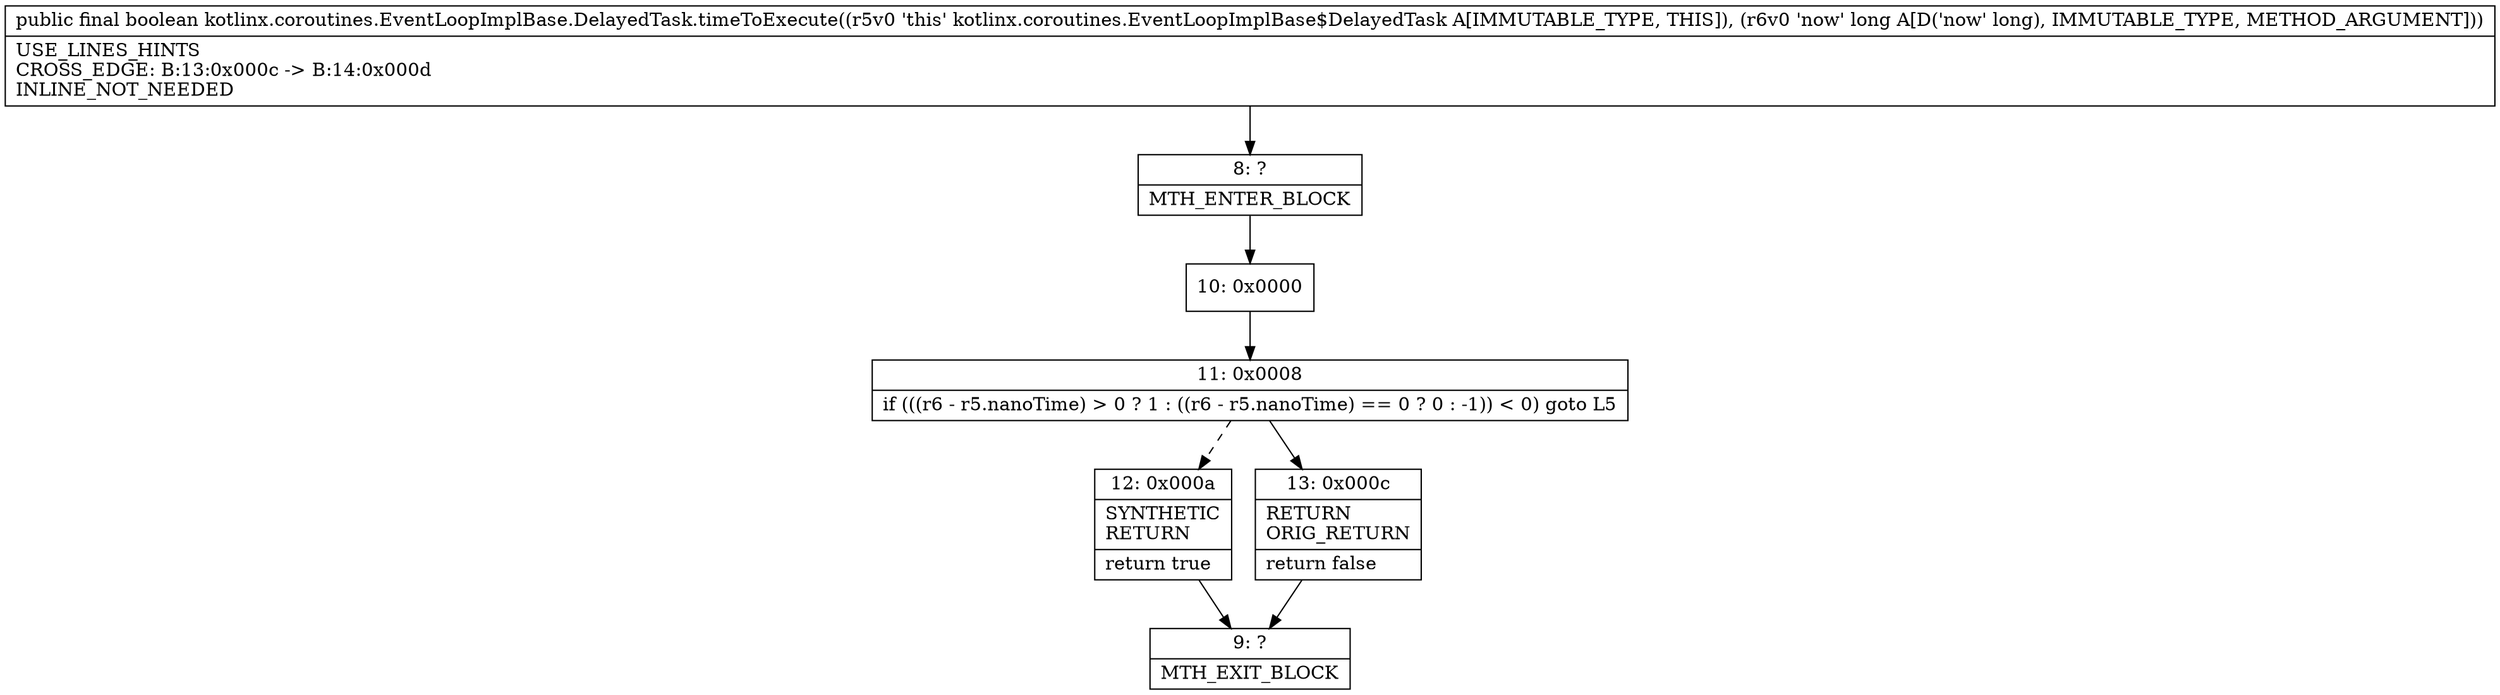 digraph "CFG forkotlinx.coroutines.EventLoopImplBase.DelayedTask.timeToExecute(J)Z" {
Node_8 [shape=record,label="{8\:\ ?|MTH_ENTER_BLOCK\l}"];
Node_10 [shape=record,label="{10\:\ 0x0000}"];
Node_11 [shape=record,label="{11\:\ 0x0008|if (((r6 \- r5.nanoTime) \> 0 ? 1 : ((r6 \- r5.nanoTime) == 0 ? 0 : \-1)) \< 0) goto L5\l}"];
Node_12 [shape=record,label="{12\:\ 0x000a|SYNTHETIC\lRETURN\l|return true\l}"];
Node_9 [shape=record,label="{9\:\ ?|MTH_EXIT_BLOCK\l}"];
Node_13 [shape=record,label="{13\:\ 0x000c|RETURN\lORIG_RETURN\l|return false\l}"];
MethodNode[shape=record,label="{public final boolean kotlinx.coroutines.EventLoopImplBase.DelayedTask.timeToExecute((r5v0 'this' kotlinx.coroutines.EventLoopImplBase$DelayedTask A[IMMUTABLE_TYPE, THIS]), (r6v0 'now' long A[D('now' long), IMMUTABLE_TYPE, METHOD_ARGUMENT]))  | USE_LINES_HINTS\lCROSS_EDGE: B:13:0x000c \-\> B:14:0x000d\lINLINE_NOT_NEEDED\l}"];
MethodNode -> Node_8;Node_8 -> Node_10;
Node_10 -> Node_11;
Node_11 -> Node_12[style=dashed];
Node_11 -> Node_13;
Node_12 -> Node_9;
Node_13 -> Node_9;
}

